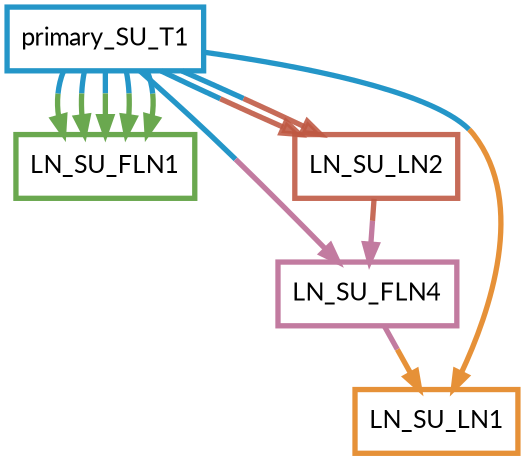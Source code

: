 digraph  {
dpi=600;size=3.5;
LN_SU_FLN1 [color="#6aa84fff", fillcolor=white, fontname=Lato, penwidth="3.0", shape=box];
LN_SU_FLN4 [color="#c27ba0ff", fillcolor=white, fontname=Lato, penwidth="3.0", shape=box];
LN_SU_LN1 [color="#e69138ff", fillcolor=white, fontname=Lato, penwidth="3.0", shape=box];
LN_SU_LN2 [color="#be5742e1", fillcolor=white, fontname=Lato, penwidth="3.0", shape=box];
primary_SU_T1 [color="#2496c8ff", fillcolor=white, fontname=Lato, penwidth="3.0", shape=box];
LN_SU_FLN4 -> LN_SU_LN1  [color="#c27ba0ff;0.5:#e69138ff", key=0, penwidth=3];
LN_SU_LN2 -> LN_SU_FLN4  [color="#be5742e1;0.5:#c27ba0ff", key=0, penwidth=3];
primary_SU_T1 -> LN_SU_FLN1  [color="#2496c8ff;0.5:#6aa84fff", key=0, penwidth=3];
primary_SU_T1 -> LN_SU_FLN1  [color="#2496c8ff;0.5:#6aa84fff", key=1, penwidth=3];
primary_SU_T1 -> LN_SU_FLN1  [color="#2496c8ff;0.5:#6aa84fff", key=2, penwidth=3];
primary_SU_T1 -> LN_SU_FLN1  [color="#2496c8ff;0.5:#6aa84fff", key=3, penwidth=3];
primary_SU_T1 -> LN_SU_FLN1  [color="#2496c8ff;0.5:#6aa84fff", key=4, penwidth=3];
primary_SU_T1 -> LN_SU_FLN4  [color="#2496c8ff;0.5:#c27ba0ff", key=0, penwidth=3];
primary_SU_T1 -> LN_SU_LN1  [color="#2496c8ff;0.5:#e69138ff", key=0, penwidth=3];
primary_SU_T1 -> LN_SU_LN2  [color="#2496c8ff;0.5:#be5742e1", key=0, penwidth=3];
primary_SU_T1 -> LN_SU_LN2  [color="#2496c8ff;0.5:#be5742e1", key=1, penwidth=3];
}
